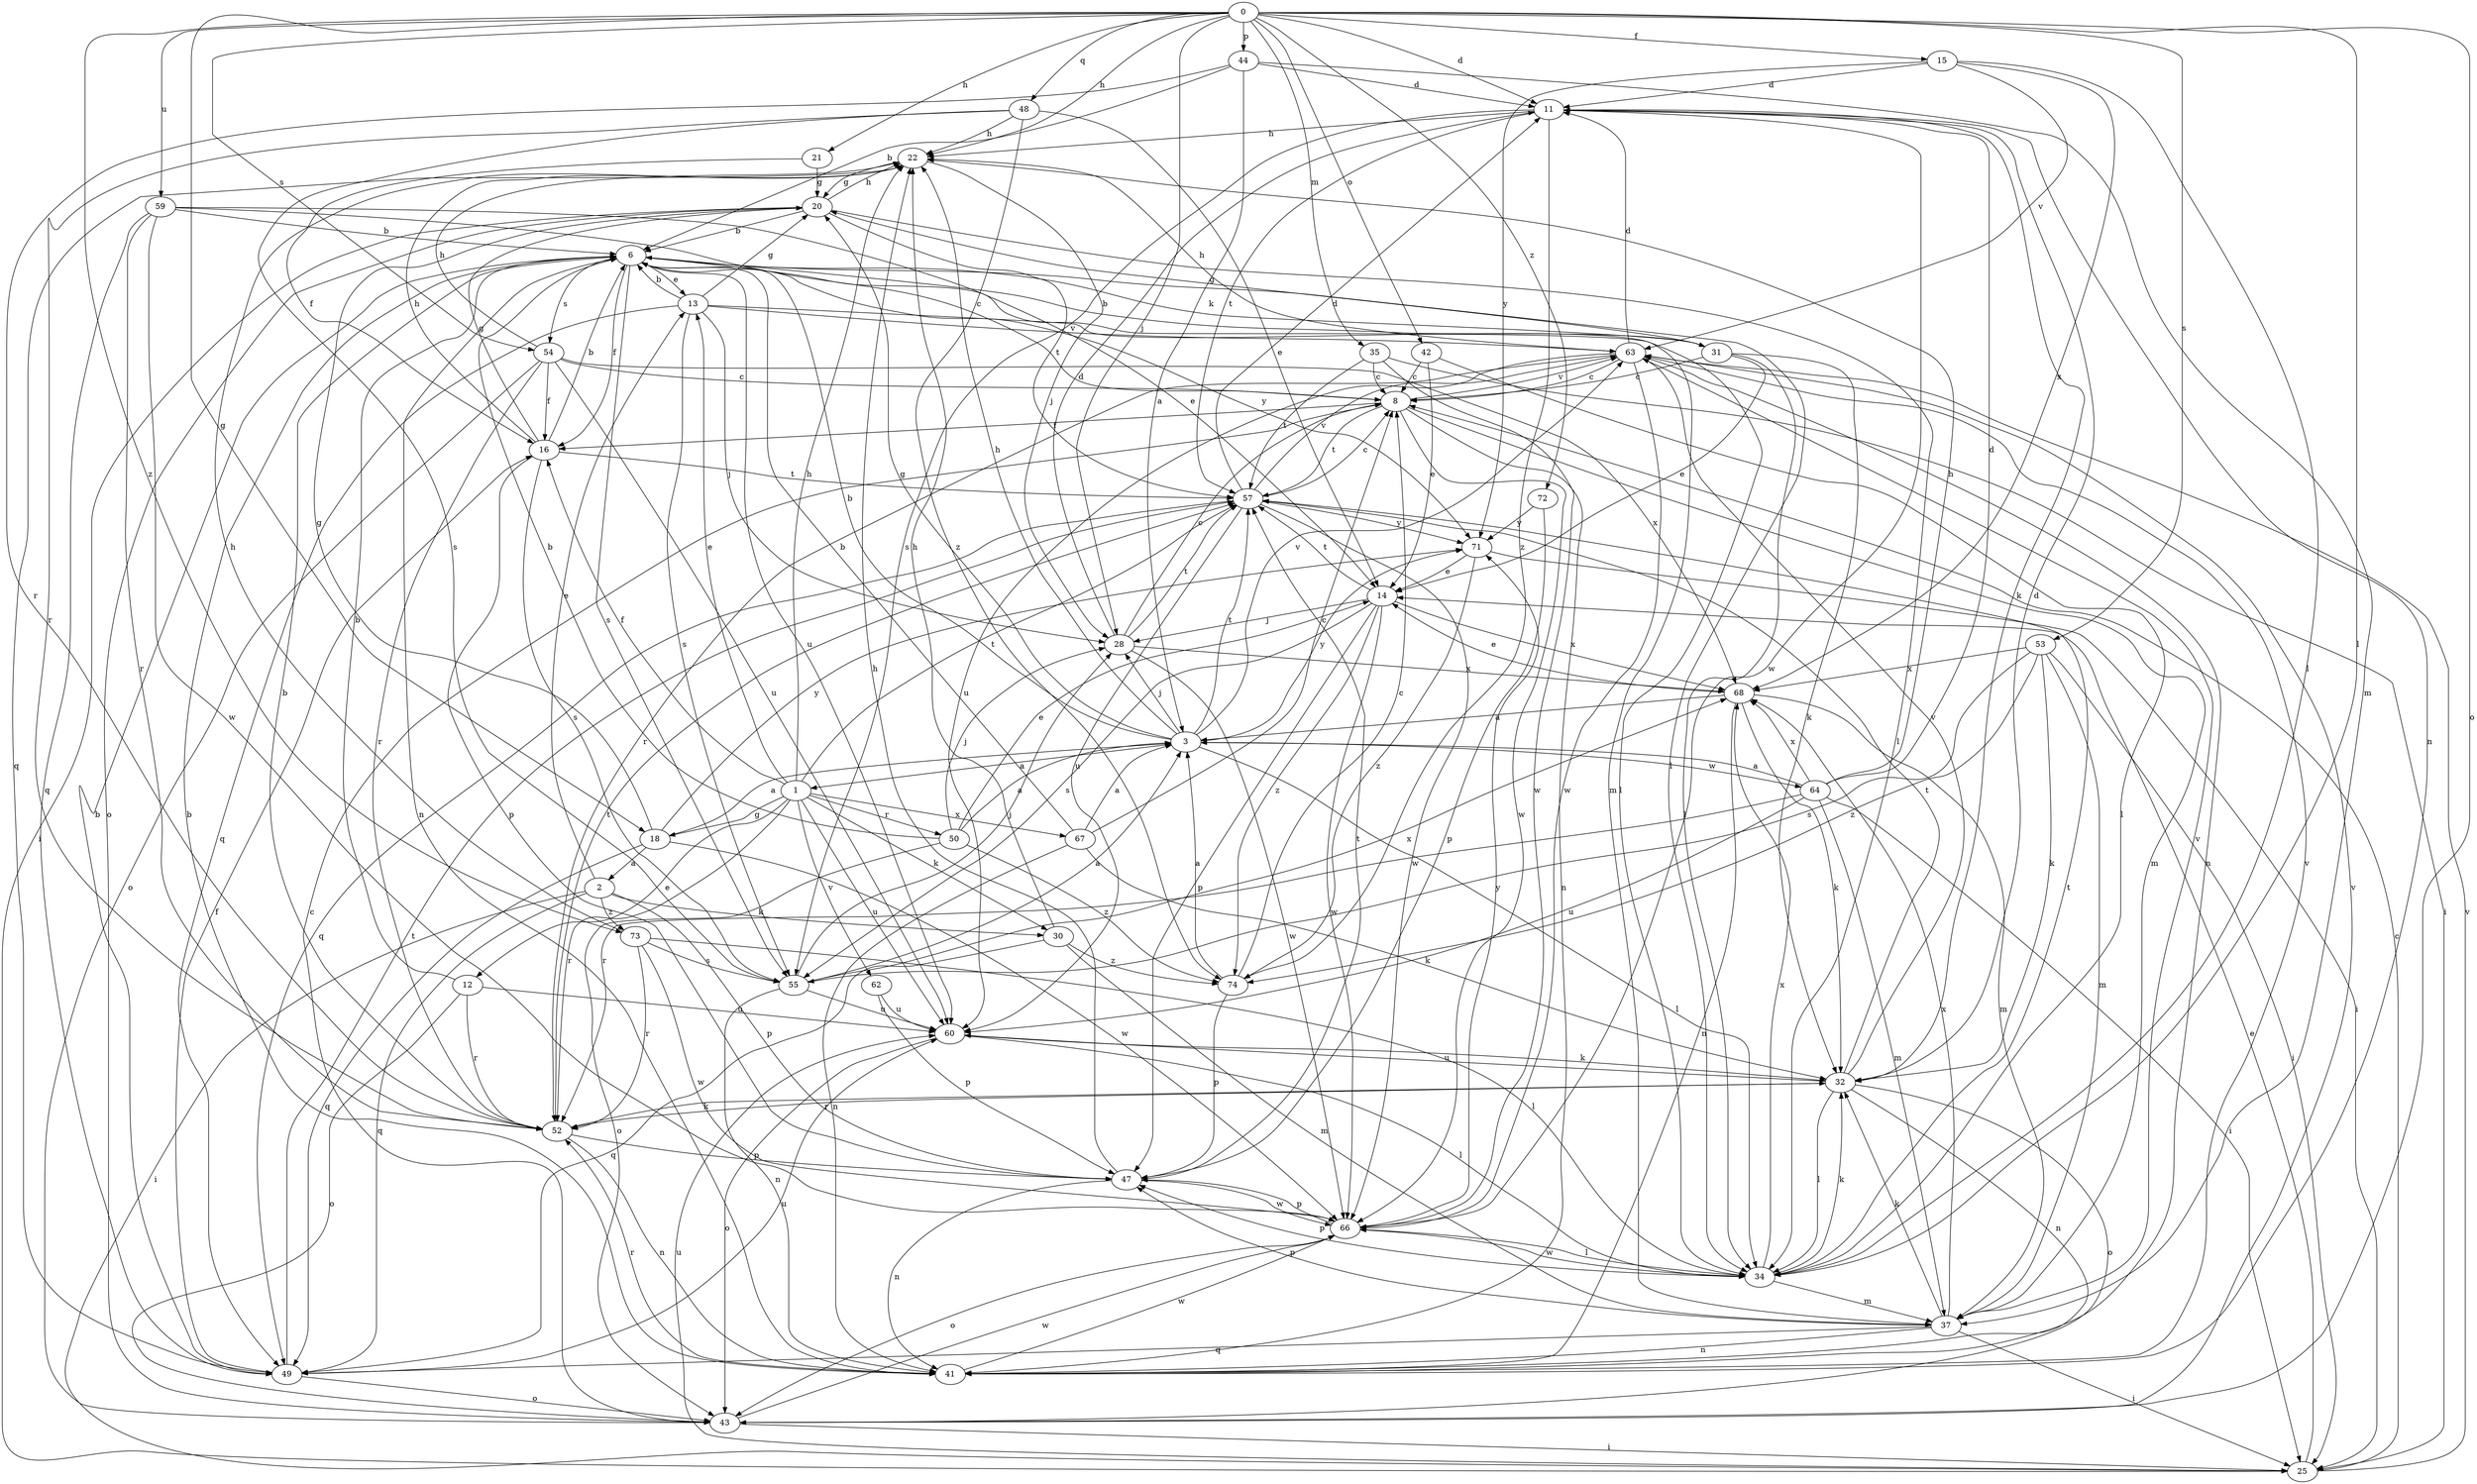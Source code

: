 strict digraph  {
0;
1;
2;
3;
6;
8;
11;
12;
13;
14;
15;
16;
18;
20;
21;
22;
25;
28;
30;
31;
32;
34;
35;
37;
41;
42;
43;
44;
47;
48;
49;
50;
52;
53;
54;
55;
57;
59;
60;
62;
63;
64;
66;
67;
68;
71;
72;
73;
74;
0 -> 11  [label=d];
0 -> 15  [label=f];
0 -> 18  [label=g];
0 -> 21  [label=h];
0 -> 22  [label=h];
0 -> 28  [label=j];
0 -> 34  [label=l];
0 -> 35  [label=m];
0 -> 42  [label=o];
0 -> 43  [label=o];
0 -> 44  [label=p];
0 -> 48  [label=q];
0 -> 53  [label=s];
0 -> 54  [label=s];
0 -> 59  [label=u];
0 -> 72  [label=z];
0 -> 73  [label=z];
1 -> 12  [label=e];
1 -> 13  [label=e];
1 -> 16  [label=f];
1 -> 18  [label=g];
1 -> 22  [label=h];
1 -> 30  [label=k];
1 -> 50  [label=r];
1 -> 52  [label=r];
1 -> 57  [label=t];
1 -> 60  [label=u];
1 -> 62  [label=v];
1 -> 67  [label=x];
2 -> 13  [label=e];
2 -> 25  [label=i];
2 -> 30  [label=k];
2 -> 47  [label=p];
2 -> 49  [label=q];
2 -> 73  [label=z];
3 -> 1  [label=a];
3 -> 6  [label=b];
3 -> 20  [label=g];
3 -> 22  [label=h];
3 -> 28  [label=j];
3 -> 34  [label=l];
3 -> 57  [label=t];
3 -> 63  [label=v];
3 -> 64  [label=w];
3 -> 71  [label=y];
6 -> 13  [label=e];
6 -> 16  [label=f];
6 -> 31  [label=k];
6 -> 34  [label=l];
6 -> 37  [label=m];
6 -> 41  [label=n];
6 -> 54  [label=s];
6 -> 55  [label=s];
6 -> 60  [label=u];
6 -> 71  [label=y];
8 -> 16  [label=f];
8 -> 37  [label=m];
8 -> 41  [label=n];
8 -> 57  [label=t];
8 -> 63  [label=v];
8 -> 66  [label=w];
11 -> 22  [label=h];
11 -> 32  [label=k];
11 -> 41  [label=n];
11 -> 55  [label=s];
11 -> 57  [label=t];
11 -> 66  [label=w];
11 -> 74  [label=z];
12 -> 6  [label=b];
12 -> 43  [label=o];
12 -> 52  [label=r];
12 -> 60  [label=u];
13 -> 6  [label=b];
13 -> 20  [label=g];
13 -> 28  [label=j];
13 -> 34  [label=l];
13 -> 49  [label=q];
13 -> 55  [label=s];
13 -> 63  [label=v];
14 -> 28  [label=j];
14 -> 47  [label=p];
14 -> 55  [label=s];
14 -> 57  [label=t];
14 -> 66  [label=w];
14 -> 68  [label=x];
14 -> 74  [label=z];
15 -> 11  [label=d];
15 -> 34  [label=l];
15 -> 63  [label=v];
15 -> 68  [label=x];
15 -> 71  [label=y];
16 -> 6  [label=b];
16 -> 20  [label=g];
16 -> 22  [label=h];
16 -> 47  [label=p];
16 -> 55  [label=s];
16 -> 57  [label=t];
18 -> 2  [label=a];
18 -> 3  [label=a];
18 -> 20  [label=g];
18 -> 49  [label=q];
18 -> 66  [label=w];
18 -> 71  [label=y];
20 -> 6  [label=b];
20 -> 22  [label=h];
20 -> 25  [label=i];
20 -> 34  [label=l];
20 -> 43  [label=o];
20 -> 57  [label=t];
21 -> 16  [label=f];
21 -> 20  [label=g];
22 -> 20  [label=g];
22 -> 28  [label=j];
22 -> 49  [label=q];
25 -> 8  [label=c];
25 -> 14  [label=e];
25 -> 60  [label=u];
25 -> 63  [label=v];
28 -> 8  [label=c];
28 -> 11  [label=d];
28 -> 57  [label=t];
28 -> 66  [label=w];
28 -> 68  [label=x];
30 -> 22  [label=h];
30 -> 37  [label=m];
30 -> 49  [label=q];
30 -> 74  [label=z];
31 -> 6  [label=b];
31 -> 8  [label=c];
31 -> 14  [label=e];
31 -> 20  [label=g];
31 -> 32  [label=k];
31 -> 34  [label=l];
32 -> 11  [label=d];
32 -> 34  [label=l];
32 -> 41  [label=n];
32 -> 43  [label=o];
32 -> 52  [label=r];
32 -> 57  [label=t];
32 -> 60  [label=u];
32 -> 63  [label=v];
34 -> 32  [label=k];
34 -> 37  [label=m];
34 -> 47  [label=p];
34 -> 57  [label=t];
34 -> 66  [label=w];
34 -> 68  [label=x];
35 -> 8  [label=c];
35 -> 25  [label=i];
35 -> 57  [label=t];
35 -> 66  [label=w];
37 -> 25  [label=i];
37 -> 32  [label=k];
37 -> 41  [label=n];
37 -> 47  [label=p];
37 -> 49  [label=q];
37 -> 63  [label=v];
37 -> 68  [label=x];
41 -> 6  [label=b];
41 -> 52  [label=r];
41 -> 63  [label=v];
41 -> 66  [label=w];
42 -> 8  [label=c];
42 -> 14  [label=e];
42 -> 34  [label=l];
43 -> 8  [label=c];
43 -> 25  [label=i];
43 -> 63  [label=v];
43 -> 66  [label=w];
44 -> 3  [label=a];
44 -> 6  [label=b];
44 -> 11  [label=d];
44 -> 37  [label=m];
44 -> 52  [label=r];
47 -> 22  [label=h];
47 -> 41  [label=n];
47 -> 57  [label=t];
47 -> 66  [label=w];
48 -> 14  [label=e];
48 -> 22  [label=h];
48 -> 52  [label=r];
48 -> 55  [label=s];
48 -> 74  [label=z];
49 -> 6  [label=b];
49 -> 16  [label=f];
49 -> 43  [label=o];
49 -> 57  [label=t];
49 -> 60  [label=u];
50 -> 3  [label=a];
50 -> 6  [label=b];
50 -> 14  [label=e];
50 -> 28  [label=j];
50 -> 43  [label=o];
50 -> 74  [label=z];
52 -> 6  [label=b];
52 -> 32  [label=k];
52 -> 41  [label=n];
52 -> 47  [label=p];
52 -> 57  [label=t];
53 -> 25  [label=i];
53 -> 32  [label=k];
53 -> 37  [label=m];
53 -> 55  [label=s];
53 -> 68  [label=x];
53 -> 74  [label=z];
54 -> 8  [label=c];
54 -> 16  [label=f];
54 -> 22  [label=h];
54 -> 43  [label=o];
54 -> 52  [label=r];
54 -> 60  [label=u];
54 -> 68  [label=x];
55 -> 3  [label=a];
55 -> 28  [label=j];
55 -> 41  [label=n];
55 -> 60  [label=u];
55 -> 68  [label=x];
57 -> 8  [label=c];
57 -> 11  [label=d];
57 -> 49  [label=q];
57 -> 60  [label=u];
57 -> 63  [label=v];
57 -> 66  [label=w];
57 -> 71  [label=y];
59 -> 6  [label=b];
59 -> 8  [label=c];
59 -> 14  [label=e];
59 -> 49  [label=q];
59 -> 52  [label=r];
59 -> 66  [label=w];
60 -> 32  [label=k];
60 -> 34  [label=l];
60 -> 43  [label=o];
62 -> 47  [label=p];
62 -> 60  [label=u];
63 -> 8  [label=c];
63 -> 11  [label=d];
63 -> 22  [label=h];
63 -> 41  [label=n];
63 -> 52  [label=r];
63 -> 60  [label=u];
63 -> 66  [label=w];
64 -> 3  [label=a];
64 -> 11  [label=d];
64 -> 22  [label=h];
64 -> 25  [label=i];
64 -> 37  [label=m];
64 -> 52  [label=r];
64 -> 60  [label=u];
64 -> 68  [label=x];
66 -> 34  [label=l];
66 -> 43  [label=o];
66 -> 47  [label=p];
66 -> 71  [label=y];
67 -> 3  [label=a];
67 -> 6  [label=b];
67 -> 8  [label=c];
67 -> 32  [label=k];
67 -> 41  [label=n];
68 -> 3  [label=a];
68 -> 14  [label=e];
68 -> 32  [label=k];
68 -> 37  [label=m];
68 -> 41  [label=n];
71 -> 14  [label=e];
71 -> 25  [label=i];
71 -> 74  [label=z];
72 -> 47  [label=p];
72 -> 71  [label=y];
73 -> 22  [label=h];
73 -> 34  [label=l];
73 -> 52  [label=r];
73 -> 55  [label=s];
73 -> 66  [label=w];
74 -> 3  [label=a];
74 -> 8  [label=c];
74 -> 47  [label=p];
}
